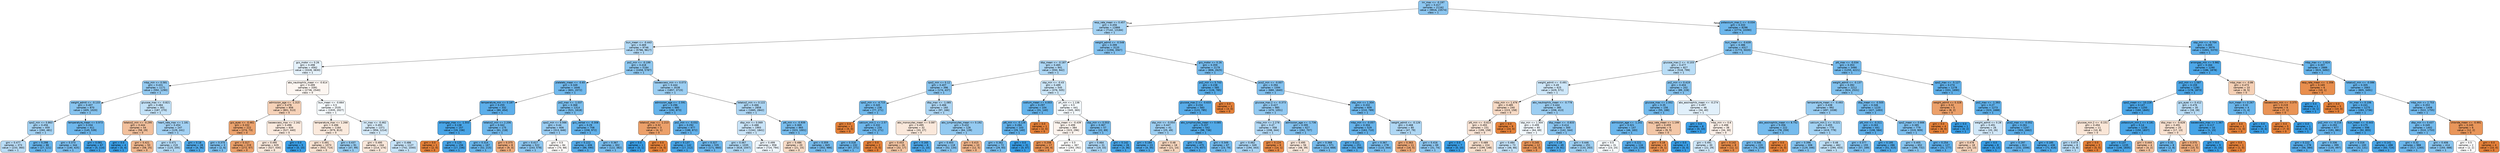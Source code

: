 digraph Tree {
node [shape=box, style="filled, rounded", color="black", fontname="helvetica"] ;
edge [fontname="helvetica"] ;
0 [label="inr_max <= -0.197\ngini = 0.417\nsamples = 21162\nvalue = [9916, 23574]\nclass = 1", fillcolor="#8cc6f0"] ;
1 [label="resp_rate_mean <= 0.457\ngini = 0.456\nsamples = 12866\nvalue = [7142, 13184]\nclass = 1", fillcolor="#a4d2f3"] ;
0 -> 1 [labeldistance=2.5, labelangle=45, headlabel="True"] ;
2 [label="bun_mean <= -0.443\ngini = 0.469\nsamples = 9746\nvalue = [5786, 9617]\nclass = 1", fillcolor="#b0d8f5"] ;
1 -> 2 ;
3 [label="gcs_motor <= 0.26\ngini = 0.498\nsamples = 4562\nvalue = [3328, 3830]\nclass = 1", fillcolor="#e5f2fc"] ;
2 -> 3 ;
4 [label="mbp_min <= 0.581\ngini = 0.431\nsamples = 1171\nvalue = [592, 1290]\nclass = 1", fillcolor="#94caf1"] ;
3 -> 4 ;
5 [label="weight_admit <= -0.133\ngini = 0.407\nsamples = 870\nvalue = [405, 1020]\nclass = 1", fillcolor="#88c4ef"] ;
4 -> 5 ;
6 [label="spo2_min <= 0.863\ngini = 0.456\nsamples = 459\nvalue = [260, 481]\nclass = 1", fillcolor="#a4d2f3"] ;
5 -> 6 ;
7 [label="gini = 0.477\nsamples = 373\nvalue = [233, 360]\nclass = 1", fillcolor="#b9dcf6"] ;
6 -> 7 ;
8 [label="gini = 0.298\nsamples = 86\nvalue = [27, 121]\nclass = 1", fillcolor="#65b3eb"] ;
6 -> 8 ;
9 [label="temperature_mean <= 0.973\ngini = 0.334\nsamples = 411\nvalue = [145, 539]\nclass = 1", fillcolor="#6eb7ec"] ;
5 -> 9 ;
10 [label="gini = 0.373\nsamples = 344\nvalue = [140, 425]\nclass = 1", fillcolor="#7abdee"] ;
9 -> 10 ;
11 [label="gini = 0.081\nsamples = 67\nvalue = [5, 114]\nclass = 1", fillcolor="#42a1e6"] ;
9 -> 11 ;
12 [label="glucose_max <= -0.821\ngini = 0.484\nsamples = 301\nvalue = [187, 270]\nclass = 1", fillcolor="#c2e1f7"] ;
4 -> 12 ;
13 [label="totalco2_min <= -0.295\ngini = 0.444\nsamples = 54\nvalue = [58, 29]\nclass = 0", fillcolor="#f2c09c"] ;
12 -> 13 ;
14 [label="gini = 0.0\nsamples = 4\nvalue = [0, 4]\nclass = 1", fillcolor="#399de5"] ;
13 -> 14 ;
15 [label="gini = 0.421\nsamples = 50\nvalue = [58, 25]\nclass = 0", fillcolor="#f0b78e"] ;
13 -> 15 ;
16 [label="heart_rate_max <= 1.181\ngini = 0.454\nsamples = 247\nvalue = [129, 241]\nclass = 1", fillcolor="#a3d1f3"] ;
12 -> 16 ;
17 [label="gini = 0.471\nsamples = 219\nvalue = [125, 205]\nclass = 1", fillcolor="#b2d9f5"] ;
16 -> 17 ;
18 [label="gini = 0.18\nsamples = 28\nvalue = [4, 36]\nclass = 1", fillcolor="#4fa8e8"] ;
16 -> 18 ;
19 [label="abs_neutrophils_mean <= -0.614\ngini = 0.499\nsamples = 3391\nvalue = [2736, 2540]\nclass = 0", fillcolor="#fdf6f1"] ;
3 -> 19 ;
20 [label="admission_age <= -1.315\ngini = 0.476\nsamples = 856\nvalue = [801, 513]\nclass = 0", fillcolor="#f6d2b8"] ;
19 -> 20 ;
21 [label="gcs_eyes <= -0.461\ngini = 0.332\nsamples = 222\nvalue = [274, 73]\nclass = 0", fillcolor="#eca36e"] ;
20 -> 21 ;
22 [label="gini = 0.375\nsamples = 3\nvalue = [2, 6]\nclass = 1", fillcolor="#7bbeee"] ;
21 -> 22 ;
23 [label="gini = 0.317\nsamples = 219\nvalue = [272, 67]\nclass = 0", fillcolor="#eba06a"] ;
21 -> 23 ;
24 [label="baseexcess_max <= 2.162\ngini = 0.496\nsamples = 634\nvalue = [527, 440]\nclass = 0", fillcolor="#fbeade"] ;
20 -> 24 ;
25 [label="gini = 0.495\nsamples = 629\nvalue = [527, 430]\nclass = 0", fillcolor="#fae8db"] ;
24 -> 25 ;
26 [label="gini = 0.0\nsamples = 5\nvalue = [0, 10]\nclass = 1", fillcolor="#399de5"] ;
24 -> 26 ;
27 [label="bun_mean <= -0.664\ngini = 0.5\nsamples = 2535\nvalue = [1935, 2027]\nclass = 1", fillcolor="#f6fbfe"] ;
19 -> 27 ;
28 [label="temperature_max <= 1.268\ngini = 0.496\nsamples = 1164\nvalue = [979, 813]\nclass = 0", fillcolor="#fbeadd"] ;
27 -> 28 ;
29 [label="gini = 0.491\nsamples = 1073\nvalue = [932, 714]\nclass = 0", fillcolor="#f9e2d1"] ;
28 -> 29 ;
30 [label="gini = 0.437\nsamples = 91\nvalue = [47, 99]\nclass = 1", fillcolor="#97ccf1"] ;
28 -> 30 ;
31 [label="inr_max <= -0.462\ngini = 0.493\nsamples = 1371\nvalue = [956, 1214]\nclass = 1", fillcolor="#d5eaf9"] ;
27 -> 31 ;
32 [label="gini = 0.495\nsamples = 244\nvalue = [214, 174]\nclass = 0", fillcolor="#fae7da"] ;
31 -> 32 ;
33 [label="gini = 0.486\nsamples = 1127\nvalue = [742, 1040]\nclass = 1", fillcolor="#c6e3f8"] ;
31 -> 33 ;
34 [label="po2_min <= -0.199\ngini = 0.418\nsamples = 5184\nvalue = [2458, 5787]\nclass = 1", fillcolor="#8dc7f0"] ;
2 -> 34 ;
35 [label="platelets_mean <= -0.65\ngini = 0.349\nsamples = 1646\nvalue = [601, 2072]\nclass = 1", fillcolor="#72b9ed"] ;
34 -> 35 ;
36 [label="temperature_min <= 0.187\ngini = 0.255\nsamples = 332\nvalue = [80, 454]\nclass = 1", fillcolor="#5caeea"] ;
35 -> 36 ;
37 [label="aniongap_max <= -1.553\ngini = 0.138\nsamples = 157\nvalue = [19, 236]\nclass = 1", fillcolor="#49a5e7"] ;
36 -> 37 ;
38 [label="gini = 0.0\nsamples = 1\nvalue = [2, 0]\nclass = 0", fillcolor="#e58139"] ;
37 -> 38 ;
39 [label="gini = 0.125\nsamples = 156\nvalue = [17, 236]\nclass = 1", fillcolor="#47a4e7"] ;
37 -> 39 ;
40 [label="totalco2_min <= 2.206\ngini = 0.342\nsamples = 175\nvalue = [61, 218]\nclass = 1", fillcolor="#70b8ec"] ;
36 -> 40 ;
41 [label="gini = 0.314\nsamples = 167\nvalue = [52, 215]\nclass = 1", fillcolor="#69b5eb"] ;
40 -> 41 ;
42 [label="gini = 0.375\nsamples = 8\nvalue = [9, 3]\nclass = 0", fillcolor="#eeab7b"] ;
40 -> 42 ;
43 [label="po2_max <= -1.037\ngini = 0.368\nsamples = 1314\nvalue = [521, 1618]\nclass = 1", fillcolor="#79bded"] ;
35 -> 43 ;
44 [label="spo2_min <= 0.566\ngini = 0.44\nsamples = 606\nvalue = [313, 646]\nclass = 1", fillcolor="#99ccf2"] ;
43 -> 44 ;
45 [label="gini = 0.417\nsamples = 522\nvalue = [243, 578]\nclass = 1", fillcolor="#8cc6f0"] ;
44 -> 45 ;
46 [label="gini = 0.5\nsamples = 84\nvalue = [70, 68]\nclass = 0", fillcolor="#fefbf9"] ;
44 -> 46 ;
47 [label="gcs_verbal <= -0.308\ngini = 0.29\nsamples = 708\nvalue = [208, 972]\nclass = 1", fillcolor="#63b2eb"] ;
43 -> 47 ;
48 [label="gini = 0.222\nsamples = 406\nvalue = [86, 590]\nclass = 1", fillcolor="#56abe9"] ;
47 -> 48 ;
49 [label="gini = 0.367\nsamples = 302\nvalue = [122, 382]\nclass = 1", fillcolor="#78bced"] ;
47 -> 49 ;
50 [label="baseexcess_min <= 0.073\ngini = 0.444\nsamples = 3538\nvalue = [1857, 3715]\nclass = 1", fillcolor="#9ccef2"] ;
34 -> 50 ;
51 [label="admission_age <= -2.591\ngini = 0.296\nsamples = 680\nvalue = [192, 873]\nclass = 1", fillcolor="#65b3eb"] ;
50 -> 51 ;
52 [label="totalco2_max <= -1.213\ngini = 0.32\nsamples = 3\nvalue = [4, 1]\nclass = 0", fillcolor="#eca06a"] ;
51 -> 52 ;
53 [label="gini = 0.0\nsamples = 1\nvalue = [0, 1]\nclass = 1", fillcolor="#399de5"] ;
52 -> 53 ;
54 [label="gini = 0.0\nsamples = 2\nvalue = [4, 0]\nclass = 0", fillcolor="#e58139"] ;
52 -> 54 ;
55 [label="po2_min <= -0.032\ngini = 0.292\nsamples = 677\nvalue = [188, 872]\nclass = 1", fillcolor="#64b2eb"] ;
51 -> 55 ;
56 [label="gini = 0.137\nsamples = 142\nvalue = [17, 212]\nclass = 1", fillcolor="#49a5e7"] ;
55 -> 56 ;
57 [label="gini = 0.327\nsamples = 535\nvalue = [171, 660]\nclass = 1", fillcolor="#6cb6ec"] ;
55 -> 57 ;
58 [label="totalco2_min <= 0.122\ngini = 0.466\nsamples = 2858\nvalue = [1665, 2842]\nclass = 1", fillcolor="#add6f4"] ;
50 -> 58 ;
59 [label="dbp_min <= 0.069\ngini = 0.488\nsamples = 1993\nvalue = [1342, 1841]\nclass = 1", fillcolor="#c9e4f8"] ;
58 -> 59 ;
60 [label="gini = 0.467\nsamples = 1035\nvalue = [618, 1047]\nclass = 1", fillcolor="#aed7f4"] ;
59 -> 60 ;
61 [label="gini = 0.499\nsamples = 958\nvalue = [724, 794]\nclass = 1", fillcolor="#eef6fd"] ;
59 -> 61 ;
62 [label="ptt_min <= -0.939\ngini = 0.369\nsamples = 865\nvalue = [323, 1001]\nclass = 1", fillcolor="#79bded"] ;
58 -> 62 ;
63 [label="gini = 0.486\nsamples = 20\nvalue = [21, 15]\nclass = 0", fillcolor="#f8dbc6"] ;
62 -> 63 ;
64 [label="gini = 0.359\nsamples = 845\nvalue = [302, 986]\nclass = 1", fillcolor="#76bbed"] ;
62 -> 64 ;
65 [label="weight_admit <= -0.548\ngini = 0.399\nsamples = 3120\nvalue = [1356, 3567]\nclass = 1", fillcolor="#84c2ef"] ;
1 -> 65 ;
66 [label="dbp_mean <= -0.187\ngini = 0.465\nsamples = 941\nvalue = [550, 942]\nclass = 1", fillcolor="#add6f4"] ;
65 -> 66 ;
67 [label="spo2_min <= 0.12\ngini = 0.407\nsamples = 396\nvalue = [174, 437]\nclass = 1", fillcolor="#88c4ef"] ;
66 -> 67 ;
68 [label="spo2_min <= -4.715\ngini = 0.345\nsamples = 236\nvalue = [77, 271]\nclass = 1", fillcolor="#71b9ec"] ;
67 -> 68 ;
69 [label="gini = 0.0\nsamples = 2\nvalue = [5, 0]\nclass = 0", fillcolor="#e58139"] ;
68 -> 69 ;
70 [label="calcium_min.1 <= 2.57\ngini = 0.332\nsamples = 234\nvalue = [72, 271]\nclass = 1", fillcolor="#6eb7ec"] ;
68 -> 70 ;
71 [label="gini = 0.318\nsamples = 232\nvalue = [67, 271]\nclass = 1", fillcolor="#6ab5eb"] ;
70 -> 71 ;
72 [label="gini = 0.0\nsamples = 2\nvalue = [5, 0]\nclass = 0", fillcolor="#e58139"] ;
70 -> 72 ;
73 [label="dbp_max <= -1.085\ngini = 0.466\nsamples = 160\nvalue = [97, 166]\nclass = 1", fillcolor="#add6f4"] ;
67 -> 73 ;
74 [label="abs_monocytes_mean <= 0.087\ngini = 0.495\nsamples = 32\nvalue = [33, 27]\nclass = 0", fillcolor="#fae8db"] ;
73 -> 74 ;
75 [label="gini = 0.453\nsamples = 26\nvalue = [32, 17]\nclass = 0", fillcolor="#f3c4a2"] ;
74 -> 75 ;
76 [label="gini = 0.165\nsamples = 6\nvalue = [1, 10]\nclass = 1", fillcolor="#4da7e8"] ;
74 -> 76 ;
77 [label="abs_lymphocytes_mean <= 0.192\ngini = 0.432\nsamples = 128\nvalue = [64, 139]\nclass = 1", fillcolor="#94caf1"] ;
73 -> 77 ;
78 [label="gini = 0.403\nsamples = 118\nvalue = [52, 134]\nclass = 1", fillcolor="#86c3ef"] ;
77 -> 78 ;
79 [label="gini = 0.415\nsamples = 10\nvalue = [12, 5]\nclass = 0", fillcolor="#f0b58b"] ;
77 -> 79 ;
80 [label="sbp_min <= -0.43\ngini = 0.489\nsamples = 545\nvalue = [376, 505]\nclass = 1", fillcolor="#cce6f8"] ;
66 -> 80 ;
81 [label="sodium_mean <= 4.003\ngini = 0.297\nsamples = 104\nvalue = [31, 140]\nclass = 1", fillcolor="#65b3eb"] ;
80 -> 81 ;
82 [label="ptt_min <= -0.126\ngini = 0.284\nsamples = 103\nvalue = [29, 140]\nclass = 1", fillcolor="#62b1ea"] ;
81 -> 82 ;
83 [label="gini = 0.362\nsamples = 72\nvalue = [29, 93]\nclass = 1", fillcolor="#77bced"] ;
82 -> 83 ;
84 [label="gini = 0.0\nsamples = 31\nvalue = [0, 47]\nclass = 1", fillcolor="#399de5"] ;
82 -> 84 ;
85 [label="gini = 0.0\nsamples = 1\nvalue = [2, 0]\nclass = 0", fillcolor="#e58139"] ;
81 -> 85 ;
86 [label="ph_min <= 1.138\ngini = 0.5\nsamples = 441\nvalue = [345, 365]\nclass = 1", fillcolor="#f4fafe"] ;
80 -> 86 ;
87 [label="mbp_mean <= -0.439\ngini = 0.499\nsamples = 384\nvalue = [323, 296]\nclass = 0", fillcolor="#fdf4ee"] ;
86 -> 87 ;
88 [label="gini = 0.208\nsamples = 17\nvalue = [30, 4]\nclass = 0", fillcolor="#e89253"] ;
87 -> 88 ;
89 [label="gini = 0.5\nsamples = 367\nvalue = [293, 292]\nclass = 0", fillcolor="#fffffe"] ;
87 -> 89 ;
90 [label="sbp_min <= 0.553\ngini = 0.367\nsamples = 57\nvalue = [22, 69]\nclass = 1", fillcolor="#78bced"] ;
86 -> 90 ;
91 [label="gini = 0.464\nsamples = 31\nvalue = [19, 33]\nclass = 1", fillcolor="#abd5f4"] ;
90 -> 91 ;
92 [label="gini = 0.142\nsamples = 26\nvalue = [3, 36]\nclass = 1", fillcolor="#49a5e7"] ;
90 -> 92 ;
93 [label="gcs_motor <= 0.26\ngini = 0.359\nsamples = 2179\nvalue = [806, 2625]\nclass = 1", fillcolor="#76bbed"] ;
65 -> 93 ;
94 [label="po2_min <= 5.743\ngini = 0.238\nsamples = 585\nvalue = [126, 785]\nclass = 1", fillcolor="#59ade9"] ;
93 -> 94 ;
95 [label="glucose_max.2 <= -0.633\ngini = 0.234\nsamples = 583\nvalue = [123, 785]\nclass = 1", fillcolor="#58ace9"] ;
94 -> 95 ;
96 [label="sbp_min <= -0.054\ngini = 0.447\nsamples = 41\nvalue = [25, 49]\nclass = 1", fillcolor="#9ecff2"] ;
95 -> 96 ;
97 [label="gini = 0.184\nsamples = 23\nvalue = [4, 35]\nclass = 1", fillcolor="#50a8e8"] ;
96 -> 97 ;
98 [label="gini = 0.48\nsamples = 18\nvalue = [21, 14]\nclass = 0", fillcolor="#f6d5bd"] ;
96 -> 98 ;
99 [label="abs_lymphocytes_mean <= 0.085\ngini = 0.207\nsamples = 542\nvalue = [98, 736]\nclass = 1", fillcolor="#53aae8"] ;
95 -> 99 ;
100 [label="gini = 0.184\nsamples = 475\nvalue = [75, 657]\nclass = 1", fillcolor="#50a8e8"] ;
99 -> 100 ;
101 [label="gini = 0.349\nsamples = 67\nvalue = [23, 79]\nclass = 1", fillcolor="#73baed"] ;
99 -> 101 ;
102 [label="gini = 0.0\nsamples = 2\nvalue = [3, 0]\nclass = 0", fillcolor="#e58139"] ;
94 -> 102 ;
103 [label="pco2_min <= -0.007\ngini = 0.394\nsamples = 1594\nvalue = [680, 1840]\nclass = 1", fillcolor="#82c1ef"] ;
93 -> 103 ;
104 [label="glucose_max.2 <= -0.373\ngini = 0.427\nsamples = 985\nvalue = [470, 1051]\nclass = 1", fillcolor="#92c9f1"] ;
103 -> 104 ;
105 [label="mbp_min <= 2.278\ngini = 0.47\nsamples = 358\nvalue = [208, 344]\nclass = 1", fillcolor="#b1d8f5"] ;
104 -> 105 ;
106 [label="gini = 0.462\nsamples = 349\nvalue = [194, 343]\nclass = 1", fillcolor="#a9d4f4"] ;
105 -> 106 ;
107 [label="gini = 0.124\nsamples = 9\nvalue = [14, 1]\nclass = 0", fillcolor="#e78a47"] ;
105 -> 107 ;
108 [label="admission_age <= -1.736\ngini = 0.395\nsamples = 627\nvalue = [262, 707]\nclass = 1", fillcolor="#82c1ef"] ;
104 -> 108 ;
109 [label="gini = 0.495\nsamples = 56\nvalue = [48, 39]\nclass = 0", fillcolor="#fae7da"] ;
108 -> 109 ;
110 [label="gini = 0.368\nsamples = 571\nvalue = [214, 668]\nclass = 1", fillcolor="#78bced"] ;
108 -> 110 ;
111 [label="sbp_min <= 1.304\ngini = 0.332\nsamples = 609\nvalue = [210, 789]\nclass = 1", fillcolor="#6eb7ec"] ;
103 -> 111 ;
112 [label="mbp_min <= -0.057\ngini = 0.304\nsamples = 529\nvalue = [163, 710]\nclass = 1", fillcolor="#66b3eb"] ;
111 -> 112 ;
113 [label="gini = 0.221\nsamples = 251\nvalue = [53, 366]\nclass = 1", fillcolor="#56abe9"] ;
112 -> 113 ;
114 [label="gini = 0.367\nsamples = 278\nvalue = [110, 344]\nclass = 1", fillcolor="#78bced"] ;
112 -> 114 ;
115 [label="weight_admit <= -0.126\ngini = 0.468\nsamples = 80\nvalue = [47, 79]\nclass = 1", fillcolor="#afd7f4"] ;
111 -> 115 ;
116 [label="gini = 0.363\nsamples = 11\nvalue = [16, 5]\nclass = 0", fillcolor="#eda877"] ;
115 -> 116 ;
117 [label="gini = 0.416\nsamples = 69\nvalue = [31, 74]\nclass = 1", fillcolor="#8cc6f0"] ;
115 -> 117 ;
118 [label="potassium_max.1 <= -0.034\ngini = 0.333\nsamples = 8296\nvalue = [2774, 10390]\nclass = 1", fillcolor="#6eb7ec"] ;
0 -> 118 [labeldistance=2.5, labelangle=-45, headlabel="False"] ;
119 [label="bun_mean <= -0.639\ngini = 0.386\nsamples = 4317\nvalue = [1773, 5020]\nclass = 1", fillcolor="#7fc0ee"] ;
118 -> 119 ;
120 [label="glucose_max.2 <= -0.103\ngini = 0.477\nsamples = 827\nvalue = [518, 799]\nclass = 1", fillcolor="#b9ddf6"] ;
119 -> 120 ;
121 [label="weight_admit <= -0.491\ngini = 0.49\nsamples = 625\nvalue = [429, 571]\nclass = 1", fillcolor="#cee7f9"] ;
120 -> 121 ;
122 [label="mbp_min <= 1.476\ngini = 0.485\nsamples = 240\nvalue = [223, 158]\nclass = 0", fillcolor="#f7dac5"] ;
121 -> 122 ;
123 [label="ptt_min <= -0.623\ngini = 0.493\nsamples = 231\nvalue = [199, 158]\nclass = 0", fillcolor="#fae5d6"] ;
122 -> 123 ;
124 [label="gini = 0.0\nsamples = 7\nvalue = [0, 10]\nclass = 1", fillcolor="#399de5"] ;
123 -> 124 ;
125 [label="gini = 0.489\nsamples = 224\nvalue = [199, 148]\nclass = 0", fillcolor="#f8dfcc"] ;
123 -> 125 ;
126 [label="gini = 0.0\nsamples = 9\nvalue = [24, 0]\nclass = 0", fillcolor="#e58139"] ;
122 -> 126 ;
127 [label="abs_neutrophils_mean <= -0.778\ngini = 0.444\nsamples = 385\nvalue = [206, 413]\nclass = 1", fillcolor="#9ccef2"] ;
121 -> 127 ;
128 [label="sbp_min <= 1.304\ngini = 0.499\nsamples = 85\nvalue = [64, 69]\nclass = 1", fillcolor="#f1f8fd"] ;
127 -> 128 ;
129 [label="gini = 0.484\nsamples = 73\nvalue = [46, 66]\nclass = 1", fillcolor="#c3e1f7"] ;
128 -> 129 ;
130 [label="gini = 0.245\nsamples = 12\nvalue = [18, 3]\nclass = 0", fillcolor="#e9965a"] ;
128 -> 130 ;
131 [label="dbp_mean <= -0.833\ngini = 0.414\nsamples = 300\nvalue = [142, 344]\nclass = 1", fillcolor="#8bc5f0"] ;
127 -> 131 ;
132 [label="gini = 0.18\nsamples = 49\nvalue = [9, 81]\nclass = 1", fillcolor="#4fa8e8"] ;
131 -> 132 ;
133 [label="gini = 0.446\nsamples = 251\nvalue = [133, 263]\nclass = 1", fillcolor="#9dcff2"] ;
131 -> 133 ;
134 [label="po2_min <= 0.419\ngini = 0.404\nsamples = 202\nvalue = [89, 228]\nclass = 1", fillcolor="#86c3ef"] ;
120 -> 134 ;
135 [label="glucose_max <= 2.002\ngini = 0.35\nsamples = 156\nvalue = [55, 188]\nclass = 1", fillcolor="#73baed"] ;
134 -> 135 ;
136 [label="admission_age <= -1.202\ngini = 0.321\nsamples = 147\nvalue = [46, 183]\nclass = 1", fillcolor="#6bb6ec"] ;
135 -> 136 ;
137 [label="gini = 0.5\nsamples = 31\nvalue = [23, 24]\nclass = 1", fillcolor="#f7fbfe"] ;
136 -> 137 ;
138 [label="gini = 0.221\nsamples = 116\nvalue = [23, 159]\nclass = 1", fillcolor="#56abe9"] ;
136 -> 138 ;
139 [label="resp_rate_mean <= 1.199\ngini = 0.459\nsamples = 9\nvalue = [9, 5]\nclass = 0", fillcolor="#f3c7a7"] ;
135 -> 139 ;
140 [label="gini = 0.18\nsamples = 6\nvalue = [9, 1]\nclass = 0", fillcolor="#e88f4f"] ;
139 -> 140 ;
141 [label="gini = 0.0\nsamples = 3\nvalue = [0, 4]\nclass = 1", fillcolor="#399de5"] ;
139 -> 141 ;
142 [label="abs_eosinophils_mean <= -0.274\ngini = 0.497\nsamples = 46\nvalue = [34, 40]\nclass = 1", fillcolor="#e1f0fb"] ;
134 -> 142 ;
143 [label="gini = 0.0\nsamples = 8\nvalue = [0, 10]\nclass = 1", fillcolor="#399de5"] ;
142 -> 143 ;
144 [label="mbp_min <= 0.6\ngini = 0.498\nsamples = 38\nvalue = [34, 30]\nclass = 0", fillcolor="#fcf0e8"] ;
142 -> 144 ;
145 [label="gini = 0.491\nsamples = 30\nvalue = [22, 29]\nclass = 1", fillcolor="#cfe7f9"] ;
144 -> 145 ;
146 [label="gini = 0.142\nsamples = 8\nvalue = [12, 1]\nclass = 0", fillcolor="#e78c49"] ;
144 -> 146 ;
147 [label="ptt_max <= -0.034\ngini = 0.353\nsamples = 3490\nvalue = [1255, 4221]\nclass = 1", fillcolor="#74baed"] ;
119 -> 147 ;
148 [label="weight_admit <= -0.137\ngini = 0.392\nsamples = 2212\nvalue = [924, 2531]\nclass = 1", fillcolor="#81c1ee"] ;
147 -> 148 ;
149 [label="temperature_mean <= -0.493\ngini = 0.438\nsamples = 992\nvalue = [497, 1038]\nclass = 1", fillcolor="#98ccf1"] ;
148 -> 149 ;
150 [label="abs_eosinophils_mean <= 8.752\ngini = 0.356\nsamples = 222\nvalue = [78, 259]\nclass = 1", fillcolor="#75bbed"] ;
149 -> 150 ;
151 [label="gini = 0.346\nsamples = 220\nvalue = [74, 259]\nclass = 1", fillcolor="#72b9ec"] ;
150 -> 151 ;
152 [label="gini = 0.0\nsamples = 2\nvalue = [4, 0]\nclass = 0", fillcolor="#e58139"] ;
150 -> 152 ;
153 [label="calcium_min.1 <= -0.221\ngini = 0.455\nsamples = 770\nvalue = [419, 779]\nclass = 1", fillcolor="#a3d2f3"] ;
149 -> 153 ;
154 [label="gini = 0.396\nsamples = 308\nvalue = [129, 346]\nclass = 1", fillcolor="#83c2ef"] ;
153 -> 154 ;
155 [label="gini = 0.48\nsamples = 462\nvalue = [290, 433]\nclass = 1", fillcolor="#bedff6"] ;
153 -> 155 ;
156 [label="dbp_mean <= -0.505\ngini = 0.346\nsamples = 1220\nvalue = [427, 1493]\nclass = 1", fillcolor="#72b9ec"] ;
148 -> 156 ;
157 [label="ptt_min <= -0.311\ngini = 0.263\nsamples = 441\nvalue = [108, 584]\nclass = 1", fillcolor="#5eafea"] ;
156 -> 157 ;
158 [label="gini = 0.377\nsamples = 155\nvalue = [57, 169]\nclass = 1", fillcolor="#7cbeee"] ;
157 -> 158 ;
159 [label="gini = 0.195\nsamples = 286\nvalue = [51, 415]\nclass = 1", fillcolor="#51a9e8"] ;
157 -> 159 ;
160 [label="spo2_mean <= 0.666\ngini = 0.385\nsamples = 779\nvalue = [319, 909]\nclass = 1", fillcolor="#7ebfee"] ;
156 -> 160 ;
161 [label="gini = 0.405\nsamples = 652\nvalue = [288, 732]\nclass = 1", fillcolor="#87c4ef"] ;
160 -> 161 ;
162 [label="gini = 0.254\nsamples = 127\nvalue = [31, 177]\nclass = 1", fillcolor="#5caeea"] ;
160 -> 162 ;
163 [label="spo2_max <= -5.127\ngini = 0.274\nsamples = 1278\nvalue = [331, 1690]\nclass = 1", fillcolor="#60b0ea"] ;
147 -> 163 ;
164 [label="weight_admit <= 0.328\ngini = 0.32\nsamples = 5\nvalue = [8, 2]\nclass = 0", fillcolor="#eca06a"] ;
163 -> 164 ;
165 [label="gini = 0.0\nsamples = 4\nvalue = [8, 0]\nclass = 0", fillcolor="#e58139"] ;
164 -> 165 ;
166 [label="gini = 0.0\nsamples = 1\nvalue = [0, 2]\nclass = 1", fillcolor="#399de5"] ;
164 -> 166 ;
167 [label="po2_max <= -1.393\ngini = 0.27\nsamples = 1273\nvalue = [323, 1688]\nclass = 1", fillcolor="#5fb0ea"] ;
163 -> 167 ;
168 [label="weight_admit <= 0.28\ngini = 0.491\nsamples = 26\nvalue = [20, 26]\nclass = 1", fillcolor="#d1e8f9"] ;
167 -> 168 ;
169 [label="gini = 0.478\nsamples = 18\nvalue = [20, 13]\nclass = 0", fillcolor="#f6d3ba"] ;
168 -> 169 ;
170 [label="gini = 0.0\nsamples = 8\nvalue = [0, 13]\nclass = 1", fillcolor="#399de5"] ;
168 -> 170 ;
171 [label="pco2_max <= -0.052\ngini = 0.261\nsamples = 1247\nvalue = [303, 1662]\nclass = 1", fillcolor="#5dafea"] ;
167 -> 171 ;
172 [label="gini = 0.297\nsamples = 811\nvalue = [232, 1046]\nclass = 1", fillcolor="#65b3eb"] ;
171 -> 172 ;
173 [label="gini = 0.185\nsamples = 436\nvalue = [71, 616]\nclass = 1", fillcolor="#50a8e8"] ;
171 -> 173 ;
174 [label="sbp_min <= -0.704\ngini = 0.265\nsamples = 3979\nvalue = [1001, 5370]\nclass = 1", fillcolor="#5eafea"] ;
118 -> 174 ;
175 [label="aniongap_min <= 5.982\ngini = 0.164\nsamples = 1290\nvalue = [186, 1878]\nclass = 1", fillcolor="#4da7e8"] ;
174 -> 175 ;
176 [label="po2_min <= 1.587\ngini = 0.159\nsamples = 1280\nvalue = [178, 1873]\nclass = 1", fillcolor="#4ca6e7"] ;
175 -> 176 ;
177 [label="spo2_mean <= -10.228\ngini = 0.147\nsamples = 1250\nvalue = [160, 1845]\nclass = 1", fillcolor="#4aa5e7"] ;
176 -> 177 ;
178 [label="glucose_min.2 <= -0.151\ngini = 0.494\nsamples = 11\nvalue = [10, 8]\nclass = 0", fillcolor="#fae6d7"] ;
177 -> 178 ;
179 [label="gini = 0.473\nsamples = 8\nvalue = [5, 8]\nclass = 1", fillcolor="#b5daf5"] ;
178 -> 179 ;
180 [label="gini = 0.0\nsamples = 3\nvalue = [5, 0]\nclass = 0", fillcolor="#e58139"] ;
178 -> 180 ;
181 [label="potassium_min.1 <= 4.181\ngini = 0.14\nsamples = 1239\nvalue = [150, 1837]\nclass = 1", fillcolor="#49a5e7"] ;
177 -> 181 ;
182 [label="gini = 0.137\nsamples = 1235\nvalue = [146, 1835]\nclass = 1", fillcolor="#49a5e7"] ;
181 -> 182 ;
183 [label="gini = 0.444\nsamples = 4\nvalue = [4, 2]\nclass = 0", fillcolor="#f2c09c"] ;
181 -> 183 ;
184 [label="gcs_eyes <= 0.412\ngini = 0.476\nsamples = 30\nvalue = [18, 28]\nclass = 1", fillcolor="#b8dcf6"] ;
176 -> 184 ;
185 [label="dbp_max <= -0.628\ngini = 0.491\nsamples = 20\nvalue = [17, 13]\nclass = 0", fillcolor="#f9e1d0"] ;
184 -> 185 ;
186 [label="gini = 0.32\nsamples = 8\nvalue = [2, 8]\nclass = 1", fillcolor="#6ab6ec"] ;
185 -> 186 ;
187 [label="gini = 0.375\nsamples = 12\nvalue = [15, 5]\nclass = 0", fillcolor="#eeab7b"] ;
185 -> 187 ;
188 [label="baseexcess_max <= 1.367\ngini = 0.117\nsamples = 10\nvalue = [1, 15]\nclass = 1", fillcolor="#46a4e7"] ;
184 -> 188 ;
189 [label="gini = 0.0\nsamples = 9\nvalue = [0, 15]\nclass = 1", fillcolor="#399de5"] ;
188 -> 189 ;
190 [label="gini = 0.0\nsamples = 1\nvalue = [1, 0]\nclass = 0", fillcolor="#e58139"] ;
188 -> 190 ;
191 [label="mbp_max <= -0.86\ngini = 0.473\nsamples = 10\nvalue = [8, 5]\nclass = 0", fillcolor="#f5d0b5"] ;
175 -> 191 ;
192 [label="bun_mean <= 0.267\ngini = 0.32\nsamples = 4\nvalue = [1, 4]\nclass = 1", fillcolor="#6ab6ec"] ;
191 -> 192 ;
193 [label="gini = 0.0\nsamples = 1\nvalue = [1, 0]\nclass = 0", fillcolor="#e58139"] ;
192 -> 193 ;
194 [label="gini = 0.0\nsamples = 3\nvalue = [0, 4]\nclass = 1", fillcolor="#399de5"] ;
192 -> 194 ;
195 [label="baseexcess_min <= -3.375\ngini = 0.219\nsamples = 6\nvalue = [7, 1]\nclass = 0", fillcolor="#e99355"] ;
191 -> 195 ;
196 [label="gini = 0.0\nsamples = 5\nvalue = [7, 0]\nclass = 0", fillcolor="#e58139"] ;
195 -> 196 ;
197 [label="gini = 0.0\nsamples = 1\nvalue = [0, 1]\nclass = 1", fillcolor="#399de5"] ;
195 -> 197 ;
198 [label="mbp_max <= -1.624\ngini = 0.307\nsamples = 2689\nvalue = [815, 3492]\nclass = 1", fillcolor="#67b4eb"] ;
174 -> 198 ;
199 [label="resp_rate_mean <= -1.356\ngini = 0.165\nsamples = 6\nvalue = [10, 1]\nclass = 0", fillcolor="#e88e4d"] ;
198 -> 199 ;
200 [label="gini = 0.0\nsamples = 1\nvalue = [0, 1]\nclass = 1", fillcolor="#399de5"] ;
199 -> 200 ;
201 [label="gini = 0.0\nsamples = 5\nvalue = [10, 0]\nclass = 0", fillcolor="#e58139"] ;
199 -> 201 ;
202 [label="totalco2_min <= -0.086\ngini = 0.305\nsamples = 2683\nvalue = [805, 3491]\nclass = 1", fillcolor="#67b4eb"] ;
198 -> 202 ;
203 [label="inr_max <= 0.106\ngini = 0.241\nsamples = 1275\nvalue = [283, 1736]\nclass = 1", fillcolor="#59ade9"] ;
202 -> 203 ;
204 [label="po2_min <= -0.216\ngini = 0.293\nsamples = 677\nvalue = [191, 881]\nclass = 1", fillcolor="#64b2eb"] ;
203 -> 204 ;
205 [label="gini = 0.222\nsamples = 278\nvalue = [56, 384]\nclass = 1", fillcolor="#56abe9"] ;
204 -> 205 ;
206 [label="gini = 0.336\nsamples = 399\nvalue = [135, 497]\nclass = 1", fillcolor="#6fb8ec"] ;
204 -> 206 ;
207 [label="bun_mean <= -0.443\ngini = 0.175\nsamples = 598\nvalue = [92, 855]\nclass = 1", fillcolor="#4ea8e8"] ;
203 -> 207 ;
208 [label="gini = 0.316\nsamples = 100\nvalue = [32, 131]\nclass = 1", fillcolor="#69b5eb"] ;
207 -> 208 ;
209 [label="gini = 0.141\nsamples = 498\nvalue = [60, 724]\nclass = 1", fillcolor="#49a5e7"] ;
207 -> 209 ;
210 [label="mbp_min <= 2.753\ngini = 0.353\nsamples = 1408\nvalue = [522, 1755]\nclass = 1", fillcolor="#74baed"] ;
202 -> 210 ;
211 [label="dbp_min <= 0.437\ngini = 0.349\nsamples = 1402\nvalue = [510, 1753]\nclass = 1", fillcolor="#73baed"] ;
210 -> 211 ;
212 [label="gini = 0.32\nsamples = 988\nvalue = [317, 1265]\nclass = 1", fillcolor="#6bb6ec"] ;
211 -> 212 ;
213 [label="gini = 0.406\nsamples = 414\nvalue = [193, 488]\nclass = 1", fillcolor="#87c4ef"] ;
211 -> 213 ;
214 [label="chloride_mean <= -0.991\ngini = 0.245\nsamples = 6\nvalue = [12, 2]\nclass = 0", fillcolor="#e9965a"] ;
210 -> 214 ;
215 [label="gini = 0.5\nsamples = 2\nvalue = [2, 2]\nclass = 0", fillcolor="#ffffff"] ;
214 -> 215 ;
216 [label="gini = 0.0\nsamples = 4\nvalue = [10, 0]\nclass = 0", fillcolor="#e58139"] ;
214 -> 216 ;
}